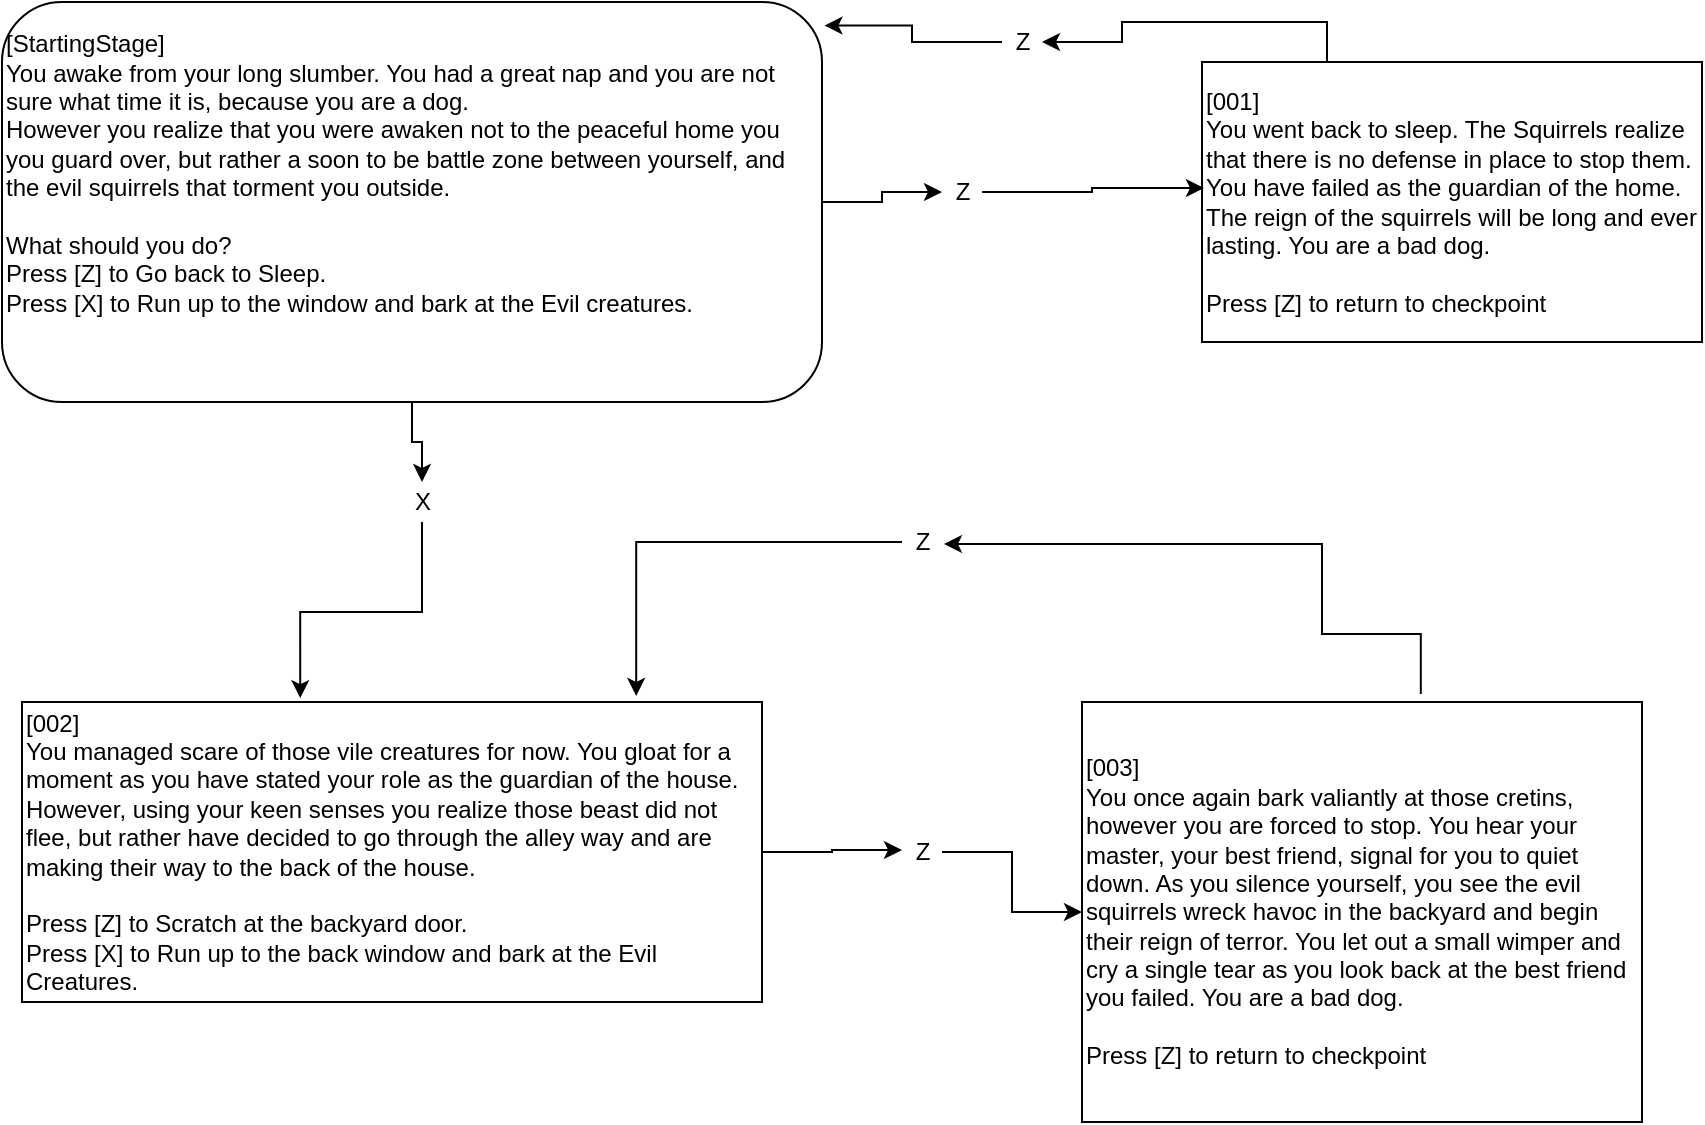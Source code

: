 <mxfile version="12.6.8" type="device"><diagram id="C5RBs43oDa-KdzZeNtuy" name="Page-1"><mxGraphModel dx="4730" dy="769" grid="1" gridSize="10" guides="1" tooltips="1" connect="1" arrows="1" fold="1" page="1" pageScale="1" pageWidth="827" pageHeight="1169" math="0" shadow="0"><root><mxCell id="WIyWlLk6GJQsqaUBKTNV-0"/><mxCell id="WIyWlLk6GJQsqaUBKTNV-1" parent="WIyWlLk6GJQsqaUBKTNV-0"/><mxCell id="wkeLa1MZYuX9lEdDsvac-35" style="edgeStyle=orthogonalEdgeStyle;rounded=0;orthogonalLoop=1;jettySize=auto;html=1;exitX=0.5;exitY=1;exitDx=0;exitDy=0;" edge="1" parent="WIyWlLk6GJQsqaUBKTNV-1" source="WIyWlLk6GJQsqaUBKTNV-3" target="wkeLa1MZYuX9lEdDsvac-34"><mxGeometry relative="1" as="geometry"/></mxCell><mxCell id="wkeLa1MZYuX9lEdDsvac-38" style="edgeStyle=orthogonalEdgeStyle;rounded=0;orthogonalLoop=1;jettySize=auto;html=1;" edge="1" parent="WIyWlLk6GJQsqaUBKTNV-1" source="WIyWlLk6GJQsqaUBKTNV-3" target="wkeLa1MZYuX9lEdDsvac-33"><mxGeometry relative="1" as="geometry"/></mxCell><mxCell id="WIyWlLk6GJQsqaUBKTNV-3" value="&lt;div align=&quot;left&quot;&gt;[StartingStage]&lt;/div&gt;&lt;div align=&quot;left&quot;&gt;You awake from your long slumber. You had a great nap and you are not sure what time it is, because you are a dog.&lt;br&gt;However you realize that you were awaken not to the peaceful home you you guard over, but rather a soon to be battle zone between yourself, and the evil squirrels that torment you outside.&lt;/div&gt;&lt;div align=&quot;left&quot;&gt;&lt;br&gt;&lt;/div&gt;&lt;div align=&quot;left&quot;&gt;&lt;div&gt;What should you do?&lt;br&gt;Press [Z] to Go back to Sleep.&lt;br&gt;Press [X] to Run up to the window and bark at the Evil creatures.&lt;/div&gt;&lt;br&gt;&lt;br&gt;&lt;/div&gt;" style="rounded=1;whiteSpace=wrap;html=1;fontSize=12;glass=0;strokeWidth=1;shadow=0;align=left;" parent="WIyWlLk6GJQsqaUBKTNV-1" vertex="1"><mxGeometry x="-3300" y="10" width="410" height="200" as="geometry"/></mxCell><mxCell id="wkeLa1MZYuX9lEdDsvac-43" style="edgeStyle=orthogonalEdgeStyle;rounded=0;orthogonalLoop=1;jettySize=auto;html=1;exitX=0.25;exitY=0;exitDx=0;exitDy=0;" edge="1" parent="WIyWlLk6GJQsqaUBKTNV-1" source="wkeLa1MZYuX9lEdDsvac-11" target="wkeLa1MZYuX9lEdDsvac-41"><mxGeometry relative="1" as="geometry"/></mxCell><mxCell id="wkeLa1MZYuX9lEdDsvac-11" value="&lt;div align=&quot;left&quot;&gt;[001]&lt;/div&gt;&lt;div align=&quot;left&quot;&gt;You went back to sleep. The Squirrels realize that there is no defense in place to stop them. You have failed as the guardian of the home. The reign of the squirrels will be long and ever lasting. You are a bad dog. &lt;br&gt;&lt;/div&gt;&lt;div align=&quot;left&quot;&gt;&lt;br&gt;&lt;/div&gt;&lt;div align=&quot;left&quot;&gt;Press [Z] to return to checkpoint&lt;br&gt;&lt;/div&gt;" style="rounded=0;whiteSpace=wrap;html=1;align=left;" vertex="1" parent="WIyWlLk6GJQsqaUBKTNV-1"><mxGeometry x="-2700" y="40" width="250" height="140" as="geometry"/></mxCell><mxCell id="wkeLa1MZYuX9lEdDsvac-48" style="edgeStyle=orthogonalEdgeStyle;rounded=0;orthogonalLoop=1;jettySize=auto;html=1;entryX=0;entryY=0.45;entryDx=0;entryDy=0;entryPerimeter=0;" edge="1" parent="WIyWlLk6GJQsqaUBKTNV-1" source="wkeLa1MZYuX9lEdDsvac-18" target="wkeLa1MZYuX9lEdDsvac-46"><mxGeometry relative="1" as="geometry"/></mxCell><mxCell id="wkeLa1MZYuX9lEdDsvac-18" value="&lt;div align=&quot;left&quot;&gt;[002]&lt;/div&gt;&lt;div align=&quot;left&quot;&gt;You managed scare of those vile creatures for now. You gloat for a moment as you have stated your role as the guardian of the house. However, using your keen senses you realize those beast did not flee, but rather have decided to go through the alley way and are making their way to the back of the house.&lt;/div&gt;&lt;div align=&quot;left&quot;&gt;&lt;br&gt;&lt;/div&gt;&lt;div align=&quot;left&quot;&gt;Press [Z] to Scratch at the backyard door.&lt;/div&gt;&lt;div align=&quot;left&quot;&gt;Press [X] to Run up to the back window and bark at the Evil Creatures.&lt;br&gt;&lt;/div&gt;" style="rounded=0;whiteSpace=wrap;html=1;align=left;" vertex="1" parent="WIyWlLk6GJQsqaUBKTNV-1"><mxGeometry x="-3290" y="360" width="370" height="150" as="geometry"/></mxCell><mxCell id="wkeLa1MZYuX9lEdDsvac-54" style="edgeStyle=orthogonalEdgeStyle;rounded=0;orthogonalLoop=1;jettySize=auto;html=1;entryX=1.05;entryY=0.55;entryDx=0;entryDy=0;entryPerimeter=0;exitX=0.605;exitY=-0.019;exitDx=0;exitDy=0;exitPerimeter=0;" edge="1" parent="WIyWlLk6GJQsqaUBKTNV-1" source="wkeLa1MZYuX9lEdDsvac-20" target="wkeLa1MZYuX9lEdDsvac-51"><mxGeometry relative="1" as="geometry"><mxPoint x="-2630" y="270" as="targetPoint"/><mxPoint x="-2570" y="270" as="sourcePoint"/><Array as="points"><mxPoint x="-2640" y="326"/><mxPoint x="-2640" y="281"/></Array></mxGeometry></mxCell><mxCell id="wkeLa1MZYuX9lEdDsvac-20" value="&lt;div align=&quot;left&quot;&gt;[003]&lt;/div&gt;&lt;div align=&quot;left&quot;&gt;You once again bark valiantly at those cretins, however you are forced to stop. You hear your master, your best friend, signal for you to quiet down. As you silence yourself, you see the evil squirrels wreck havoc in the backyard and begin their reign of terror. You let out a small wimper and cry a single tear as you look back at the best friend you failed. You are a bad dog.&lt;/div&gt;&lt;div align=&quot;left&quot;&gt;&lt;br&gt;&lt;/div&gt;&lt;div align=&quot;left&quot;&gt;Press [Z] to return to checkpoint&lt;br&gt;&lt;/div&gt;" style="rounded=0;whiteSpace=wrap;html=1;align=left;" vertex="1" parent="WIyWlLk6GJQsqaUBKTNV-1"><mxGeometry x="-2760" y="360" width="280" height="210" as="geometry"/></mxCell><mxCell id="wkeLa1MZYuX9lEdDsvac-39" style="edgeStyle=orthogonalEdgeStyle;rounded=0;orthogonalLoop=1;jettySize=auto;html=1;entryX=0.004;entryY=0.45;entryDx=0;entryDy=0;entryPerimeter=0;" edge="1" parent="WIyWlLk6GJQsqaUBKTNV-1" source="wkeLa1MZYuX9lEdDsvac-33" target="wkeLa1MZYuX9lEdDsvac-11"><mxGeometry relative="1" as="geometry"/></mxCell><mxCell id="wkeLa1MZYuX9lEdDsvac-33" value="Z" style="text;html=1;align=center;verticalAlign=middle;resizable=0;points=[];autosize=1;" vertex="1" parent="WIyWlLk6GJQsqaUBKTNV-1"><mxGeometry x="-2830" y="95" width="20" height="20" as="geometry"/></mxCell><mxCell id="wkeLa1MZYuX9lEdDsvac-36" style="edgeStyle=orthogonalEdgeStyle;rounded=0;orthogonalLoop=1;jettySize=auto;html=1;entryX=0.376;entryY=-0.013;entryDx=0;entryDy=0;entryPerimeter=0;" edge="1" parent="WIyWlLk6GJQsqaUBKTNV-1" source="wkeLa1MZYuX9lEdDsvac-34" target="wkeLa1MZYuX9lEdDsvac-18"><mxGeometry relative="1" as="geometry"/></mxCell><mxCell id="wkeLa1MZYuX9lEdDsvac-34" value="X" style="text;html=1;align=center;verticalAlign=middle;resizable=0;points=[];autosize=1;" vertex="1" parent="WIyWlLk6GJQsqaUBKTNV-1"><mxGeometry x="-3100" y="250" width="20" height="20" as="geometry"/></mxCell><mxCell id="wkeLa1MZYuX9lEdDsvac-42" style="edgeStyle=orthogonalEdgeStyle;rounded=0;orthogonalLoop=1;jettySize=auto;html=1;entryX=1.003;entryY=0.059;entryDx=0;entryDy=0;entryPerimeter=0;" edge="1" parent="WIyWlLk6GJQsqaUBKTNV-1" source="wkeLa1MZYuX9lEdDsvac-41" target="WIyWlLk6GJQsqaUBKTNV-3"><mxGeometry relative="1" as="geometry"/></mxCell><mxCell id="wkeLa1MZYuX9lEdDsvac-41" value="Z" style="text;html=1;align=center;verticalAlign=middle;resizable=0;points=[];autosize=1;" vertex="1" parent="WIyWlLk6GJQsqaUBKTNV-1"><mxGeometry x="-2800" y="20" width="20" height="20" as="geometry"/></mxCell><mxCell id="wkeLa1MZYuX9lEdDsvac-49" style="edgeStyle=orthogonalEdgeStyle;rounded=0;orthogonalLoop=1;jettySize=auto;html=1;entryX=0;entryY=0.5;entryDx=0;entryDy=0;" edge="1" parent="WIyWlLk6GJQsqaUBKTNV-1" source="wkeLa1MZYuX9lEdDsvac-46" target="wkeLa1MZYuX9lEdDsvac-20"><mxGeometry relative="1" as="geometry"/></mxCell><mxCell id="wkeLa1MZYuX9lEdDsvac-46" value="Z" style="text;html=1;align=center;verticalAlign=middle;resizable=0;points=[];autosize=1;" vertex="1" parent="WIyWlLk6GJQsqaUBKTNV-1"><mxGeometry x="-2850" y="425" width="20" height="20" as="geometry"/></mxCell><mxCell id="wkeLa1MZYuX9lEdDsvac-53" style="edgeStyle=orthogonalEdgeStyle;rounded=0;orthogonalLoop=1;jettySize=auto;html=1;entryX=0.83;entryY=-0.02;entryDx=0;entryDy=0;entryPerimeter=0;" edge="1" parent="WIyWlLk6GJQsqaUBKTNV-1" source="wkeLa1MZYuX9lEdDsvac-51" target="wkeLa1MZYuX9lEdDsvac-18"><mxGeometry relative="1" as="geometry"/></mxCell><mxCell id="wkeLa1MZYuX9lEdDsvac-51" value="Z" style="text;html=1;align=center;verticalAlign=middle;resizable=0;points=[];autosize=1;" vertex="1" parent="WIyWlLk6GJQsqaUBKTNV-1"><mxGeometry x="-2850" y="270" width="20" height="20" as="geometry"/></mxCell></root></mxGraphModel></diagram></mxfile>